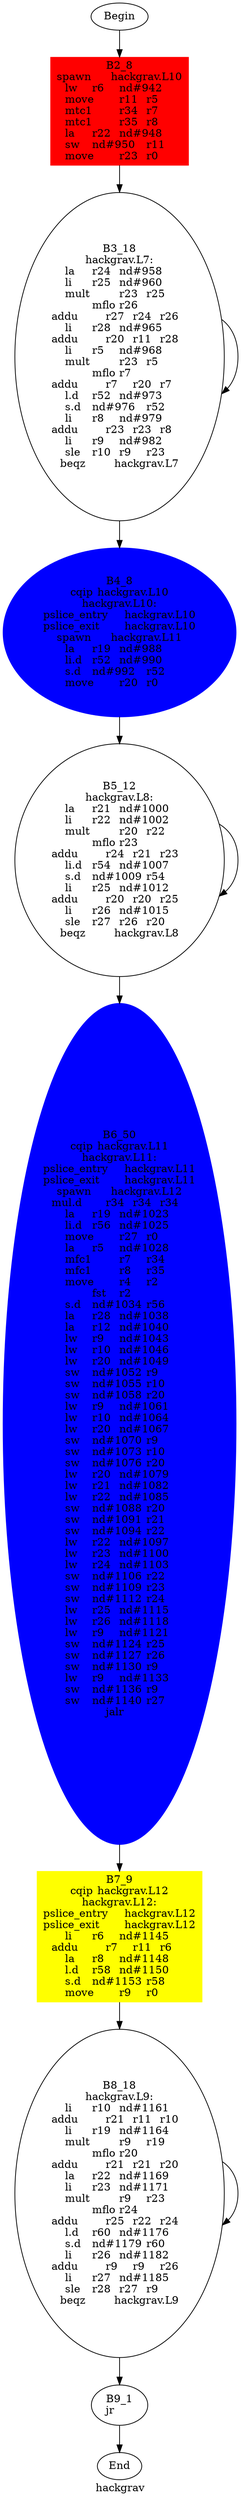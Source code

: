 digraph G{
	label = "hackgrav"	style = "dashed";
	color = purple;
	Node0 [label = "Begin"];
	Node0 -> {Node2 }
	Node1 [label = "End"];
	Node1 -> {}
	Node2 [label = "B2_8\nspawn	hackgrav.L10\nlw	r6	nd#942	\nmove	r11	r5	\nmtc1	r34	r7	\nmtc1	r35	r8	\nla	r22	nd#948	\nsw	nd#950	r11	\nmove	r23	r0	\n"];
	Node2 -> {Node3 }
	Node3 [label = "B3_18\nhackgrav.L7:\nla	r24	nd#958	\nli	r25	nd#960	\nmult	r23	r25	\nmflo	r26	\naddu	r27	r24	r26	\nli	r28	nd#965	\naddu	r20	r11	r28	\nli	r5	nd#968	\nmult	r23	r5	\nmflo	r7	\naddu	r7	r20	r7	\nl.d	r52	nd#973	\ns.d	nd#976	r52	\nli	r8	nd#979	\naddu	r23	r23	r8	\nli	r9	nd#982	\nsle	r10	r9	r23	\nbeqz	hackgrav.L7\n"];
	Node3 -> {Node4 Node3 }
	Node4 [label = "B4_8\ncqip	hackgrav.L10\nhackgrav.L10:\npslice_entry	hackgrav.L10\npslice_exit	hackgrav.L10\nspawn	hackgrav.L11\nla	r19	nd#988	\nli.d	r52	nd#990	\ns.d	nd#992	r52	\nmove	r20	r0	\n"];
	Node4 -> {Node5 }
	Node5 [label = "B5_12\nhackgrav.L8:\nla	r21	nd#1000	\nli	r22	nd#1002	\nmult	r20	r22	\nmflo	r23	\naddu	r24	r21	r23	\nli.d	r54	nd#1007	\ns.d	nd#1009	r54	\nli	r25	nd#1012	\naddu	r20	r20	r25	\nli	r26	nd#1015	\nsle	r27	r26	r20	\nbeqz	hackgrav.L8\n"];
	Node5 -> {Node6 Node5 }
	Node6 [label = "B6_50\ncqip	hackgrav.L11\nhackgrav.L11:\npslice_entry	hackgrav.L11\npslice_exit	hackgrav.L11\nspawn	hackgrav.L12\nmul.d	r34	r34	r34	\nla	r19	nd#1023	\nli.d	r56	nd#1025	\nmove	r27	r0	\nla	r5	nd#1028	\nmfc1	r7	r34	\nmfc1	r8	r35	\nmove	r4	r2	\nfst	r2	\ns.d	nd#1034	r56	\nla	r28	nd#1038	\nla	r12	nd#1040	\nlw	r9	nd#1043	\nlw	r10	nd#1046	\nlw	r20	nd#1049	\nsw	nd#1052	r9	\nsw	nd#1055	r10	\nsw	nd#1058	r20	\nlw	r9	nd#1061	\nlw	r10	nd#1064	\nlw	r20	nd#1067	\nsw	nd#1070	r9	\nsw	nd#1073	r10	\nsw	nd#1076	r20	\nlw	r20	nd#1079	\nlw	r21	nd#1082	\nlw	r22	nd#1085	\nsw	nd#1088	r20	\nsw	nd#1091	r21	\nsw	nd#1094	r22	\nlw	r22	nd#1097	\nlw	r23	nd#1100	\nlw	r24	nd#1103	\nsw	nd#1106	r22	\nsw	nd#1109	r23	\nsw	nd#1112	r24	\nlw	r25	nd#1115	\nlw	r26	nd#1118	\nlw	r9	nd#1121	\nsw	nd#1124	r25	\nsw	nd#1127	r26	\nsw	nd#1130	r9	\nlw	r9	nd#1133	\nsw	nd#1136	r9	\nsw	nd#1140	r27	\njalr	\n"];
	Node6 -> {Node7 }
	Node7 [label = "B7_9\ncqip	hackgrav.L12\nhackgrav.L12:\npslice_entry	hackgrav.L12\npslice_exit	hackgrav.L12\nli	r6	nd#1145	\naddu	r7	r11	r6	\nla	r8	nd#1148	\nl.d	r58	nd#1150	\ns.d	nd#1153	r58	\nmove	r9	r0	\n"];
	Node7 -> {Node8 }
	Node8 [label = "B8_18\nhackgrav.L9:\nli	r10	nd#1161	\naddu	r21	r11	r10	\nli	r19	nd#1164	\nmult	r9	r19	\nmflo	r20	\naddu	r21	r21	r20	\nla	r22	nd#1169	\nli	r23	nd#1171	\nmult	r9	r23	\nmflo	r24	\naddu	r25	r22	r24	\nl.d	r60	nd#1176	\ns.d	nd#1179	r60	\nli	r26	nd#1182	\naddu	r9	r9	r26	\nli	r27	nd#1185	\nsle	r28	r27	r9	\nbeqz	hackgrav.L9\n"];
	Node8 -> {Node9 Node8 }
	Node9 [label = "B9_1\njr	\n"];
	Node9 -> {Node1 }
	Node2 [shape = box ,style=filled ,color=red];
	Node4 [shape = ellipse ,style=filled ,color=blue];
	Node6 [shape = ellipse ,style=filled ,color=blue];
	Node7 [shape = polygon ,style=filled ,color=yellow];
}
